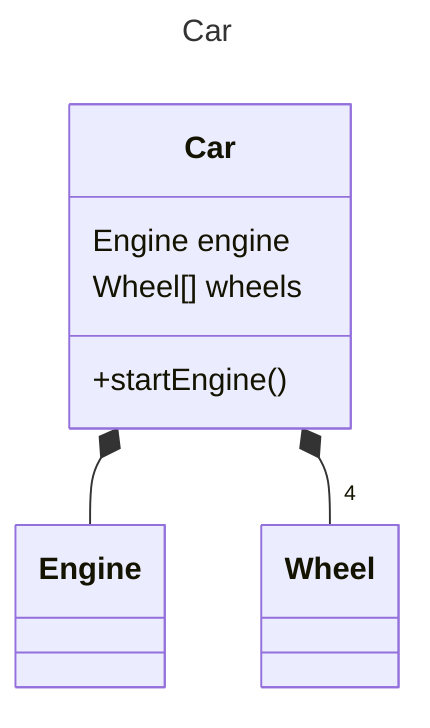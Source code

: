 ---
title: Car
---
classDiagram
    class Car
    Car : Engine engine
    Car : Wheel[] wheels
    Car : +startEngine()
    class Engine
    class Wheel
    Car *-- Engine
    Car *-- "4" Wheel